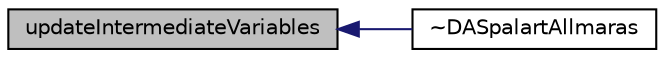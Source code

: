 digraph "updateIntermediateVariables"
{
  bgcolor="transparent";
  edge [fontname="Helvetica",fontsize="10",labelfontname="Helvetica",labelfontsize="10"];
  node [fontname="Helvetica",fontsize="10",shape=record];
  rankdir="LR";
  Node95 [label="updateIntermediateVariables",height=0.2,width=0.4,color="black", fillcolor="grey75", style="filled", fontcolor="black"];
  Node95 -> Node96 [dir="back",color="midnightblue",fontsize="10",style="solid",fontname="Helvetica"];
  Node96 [label="~DASpalartAllmaras",height=0.2,width=0.4,color="black",URL="$classFoam_1_1DASpalartAllmaras.html#ad8896b591084b5add2954f10e022e4d3"];
}
